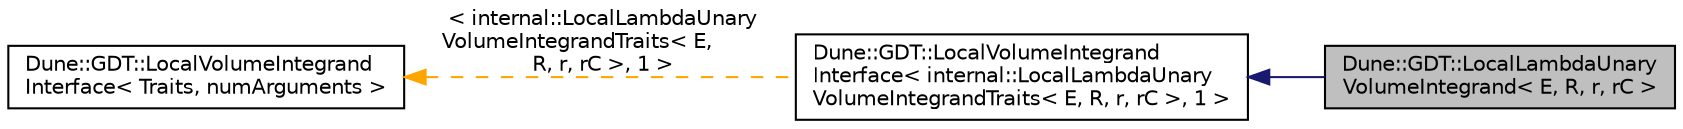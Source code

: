 digraph "Dune::GDT::LocalLambdaUnaryVolumeIntegrand&lt; E, R, r, rC &gt;"
{
  edge [fontname="Helvetica",fontsize="10",labelfontname="Helvetica",labelfontsize="10"];
  node [fontname="Helvetica",fontsize="10",shape=record];
  rankdir="LR";
  Node0 [label="Dune::GDT::LocalLambdaUnary\lVolumeIntegrand\< E, R, r, rC \>",height=0.2,width=0.4,color="black", fillcolor="grey75", style="filled", fontcolor="black"];
  Node1 -> Node0 [dir="back",color="midnightblue",fontsize="10",style="solid",fontname="Helvetica"];
  Node1 [label="Dune::GDT::LocalVolumeIntegrand\lInterface\< internal::LocalLambdaUnary\lVolumeIntegrandTraits\< E, R, r, rC \>, 1 \>",height=0.2,width=0.4,color="black", fillcolor="white", style="filled",URL="$a01520.html"];
  Node2 -> Node1 [dir="back",color="orange",fontsize="10",style="dashed",label=" \< internal::LocalLambdaUnary\lVolumeIntegrandTraits\< E,\l R, r, rC \>, 1 \>" ,fontname="Helvetica"];
  Node2 [label="Dune::GDT::LocalVolumeIntegrand\lInterface\< Traits, numArguments \>",height=0.2,width=0.4,color="black", fillcolor="white", style="filled",URL="$a01520.html",tooltip="Interface for local evaluations that depend on a codim 0 entity. "];
}

